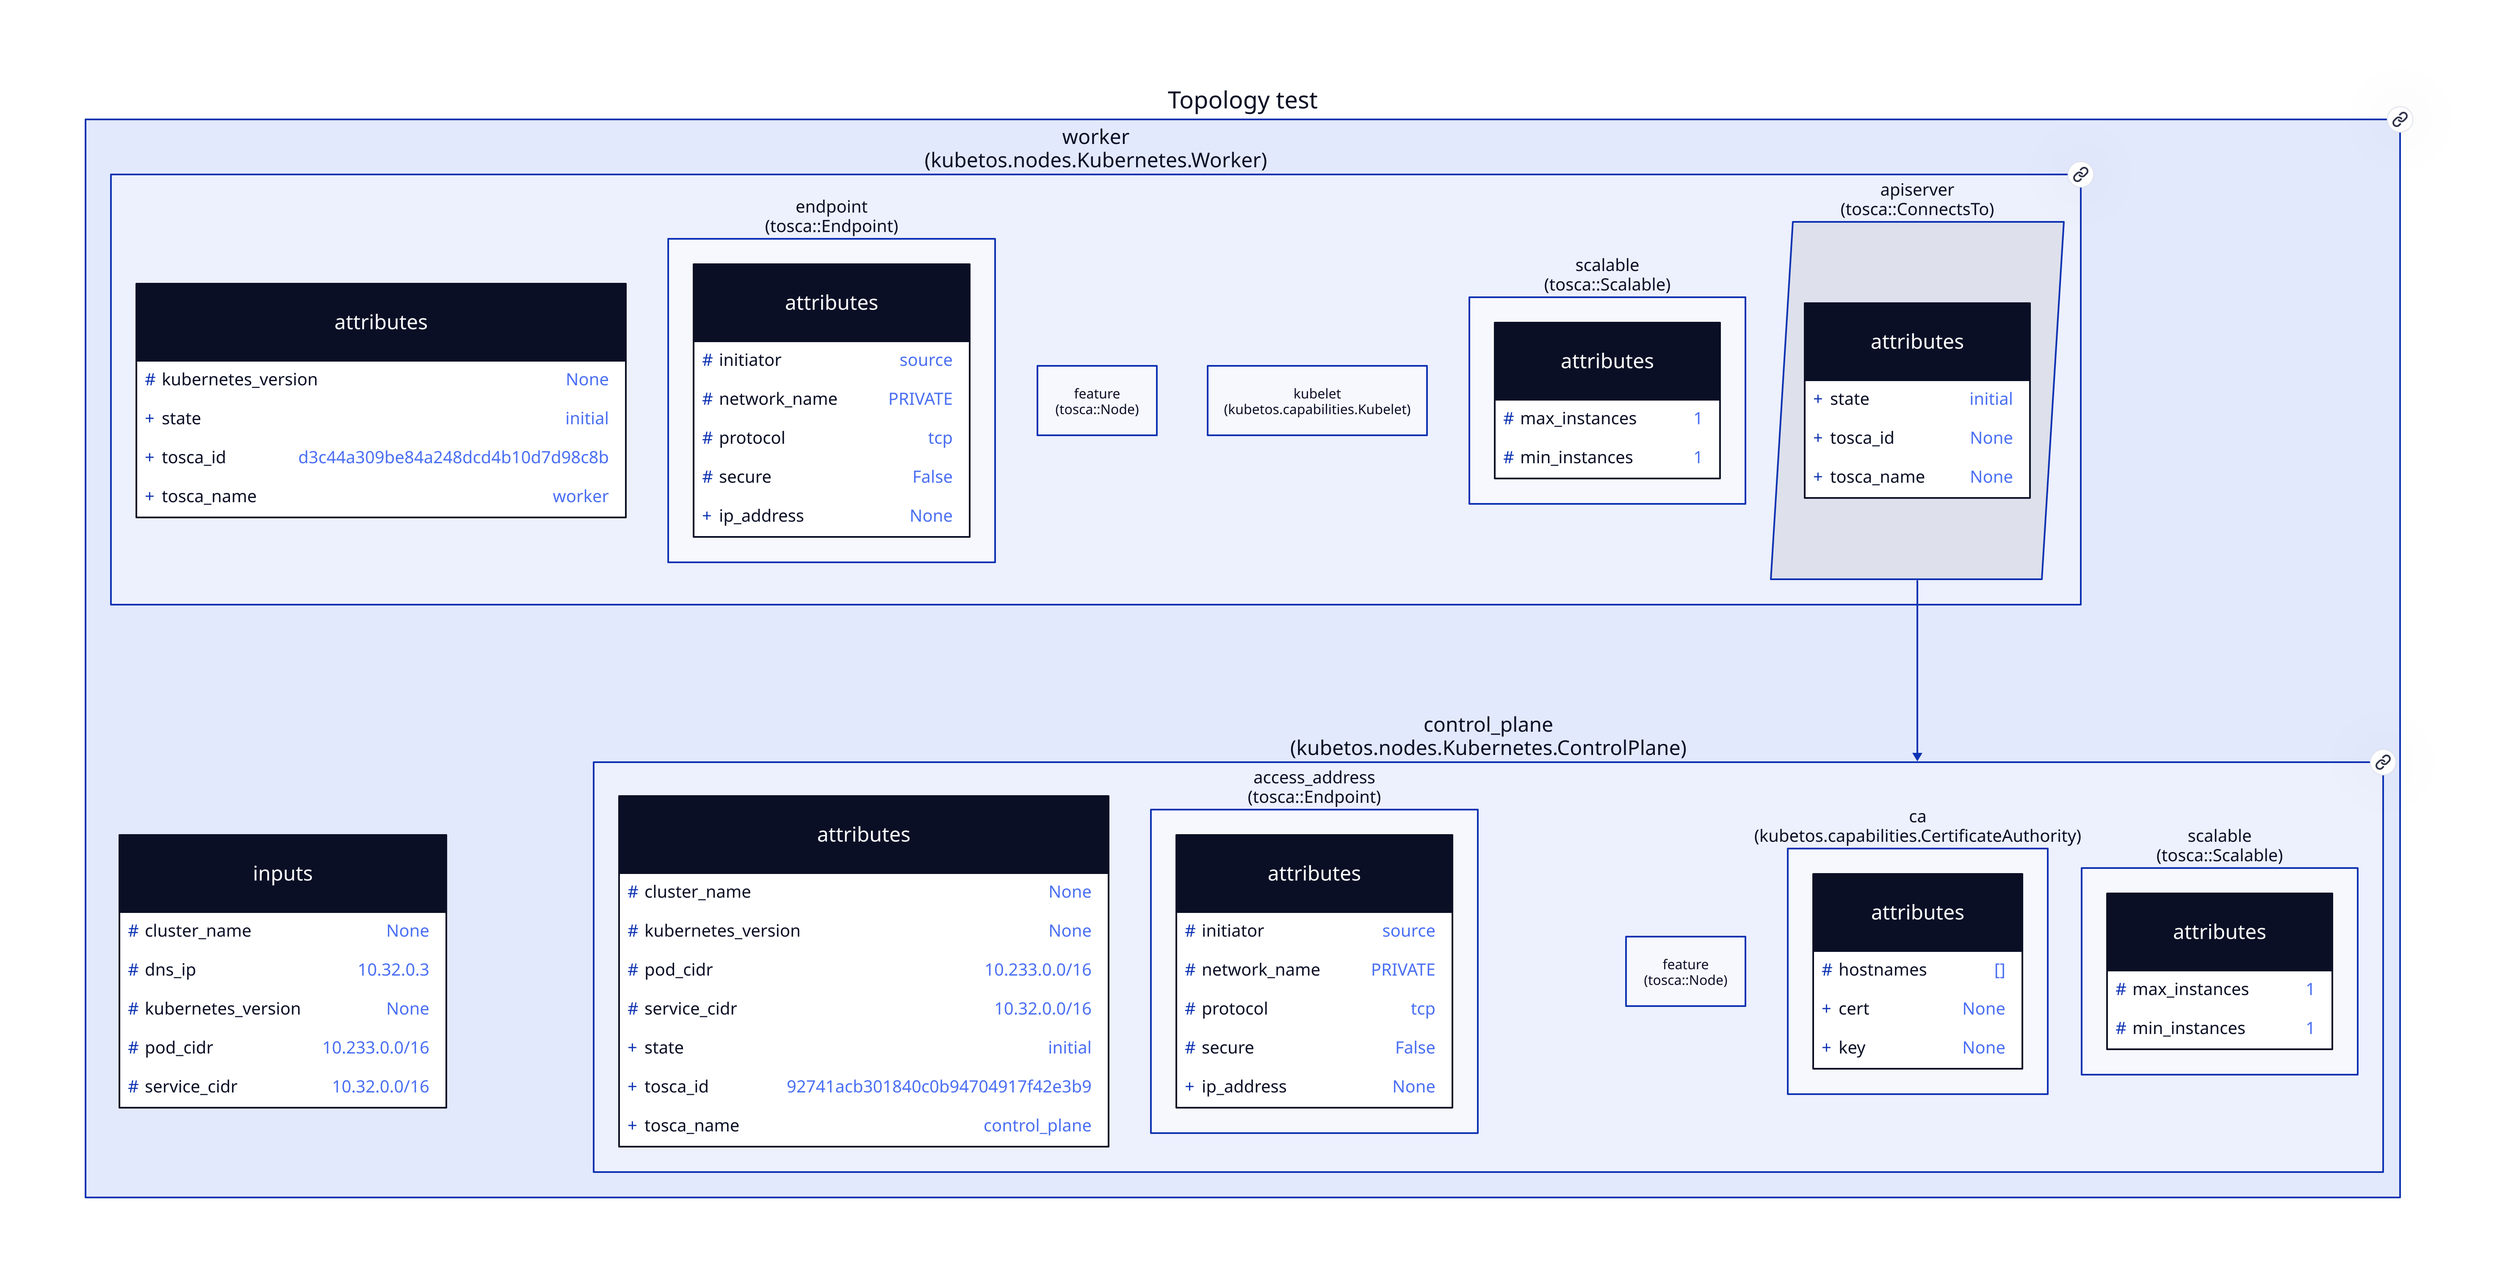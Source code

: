 
  test: "Topology test" {
  
  inputs {
    shape: class
  
    \#cluster_name: "None"
    
    \#dns_ip: "10.32.0.3"
    
    \#kubernetes_version: "None"
    
    \#pod_cidr: "10.233.0.0/16"
    
    \#service_cidr: "10.32.0.0/16"
    
  }
  
  node_control_plane: "control_plane\n(kubetos.nodes.Kubernetes.ControlPlane)" {
  
    link: "./test_sub_control_plane.svg"
    
  attributes {
    shape: class
  
    \#cluster_name: "None"
    
    \#kubernetes_version: "None"
    
    \#pod_cidr: "10.233.0.0/16"
    
    \#service_cidr: "10.32.0.0/16"
    
    +state: "initial"
    
    +tosca_id: "92741acb301840c0b94704917f42e3b9"
    
    +tosca_name: "control_plane"
    
  }
  
  access_address: "access_address\n(tosca::Endpoint)" {
  
  attributes {
    shape: class
  
    \#initiator: "source"
    
    \#network_name: "PRIVATE"
    
    \#protocol: "tcp"
    
    \#secure: "False"
    
    +ip_address: "None"
    
  }
  
  }
  
  ca: "ca\n(kubetos.capabilities.CertificateAuthority)" {
  
  attributes {
    shape: class
  
    \#hostnames: "[]"
    
    +cert: "None"
    
    +key: "None"
    
  }
  
  }
  
  feature: "feature\n(tosca::Node)" {
  
  }
  
  scalable: "scalable\n(tosca::Scalable)" {
  
  attributes {
    shape: class
  
    \#max_instances: "1"
    
    \#min_instances: "1"
    
  }
  
  }
  
  }
  
  node_worker: "worker\n(kubetos.nodes.Kubernetes.Worker)" {
  
    link: "./test_sub_worker.svg"
    
  attributes {
    shape: class
  
    \#kubernetes_version: "None"
    
    +state: "initial"
    
    +tosca_id: "d3c44a309be84a248dcd4b10d7d98c8b"
    
    +tosca_name: "worker"
    
  }
  
  endpoint: "endpoint\n(tosca::Endpoint)" {
  
  attributes {
    shape: class
  
    \#initiator: "source"
    
    \#network_name: "PRIVATE"
    
    \#protocol: "tcp"
    
    \#secure: "False"
    
    +ip_address: "None"
    
  }
  
  }
  
  feature: "feature\n(tosca::Node)" {
  
  }
  
  kubelet: "kubelet\n(kubetos.capabilities.Kubelet)" {
  
  }
  
  scalable: "scalable\n(tosca::Scalable)" {
  
  attributes {
    shape: class
  
    \#max_instances: "1"
    
    \#min_instances: "1"
    
  }
  
  }
  
  rel_apiserver: "apiserver\n(tosca::ConnectsTo)" {
    shape: parallelogram
  
  attributes {
    shape: class
  
    +state: "initial"
    
    +tosca_id: "None"
    
    +tosca_name: "None"
    
  }
  
  }
  
  }
  
  }
  
      test { link: "./test.svg" }
      test.node_worker.rel_apiserver -> test.node_control_plane
      
